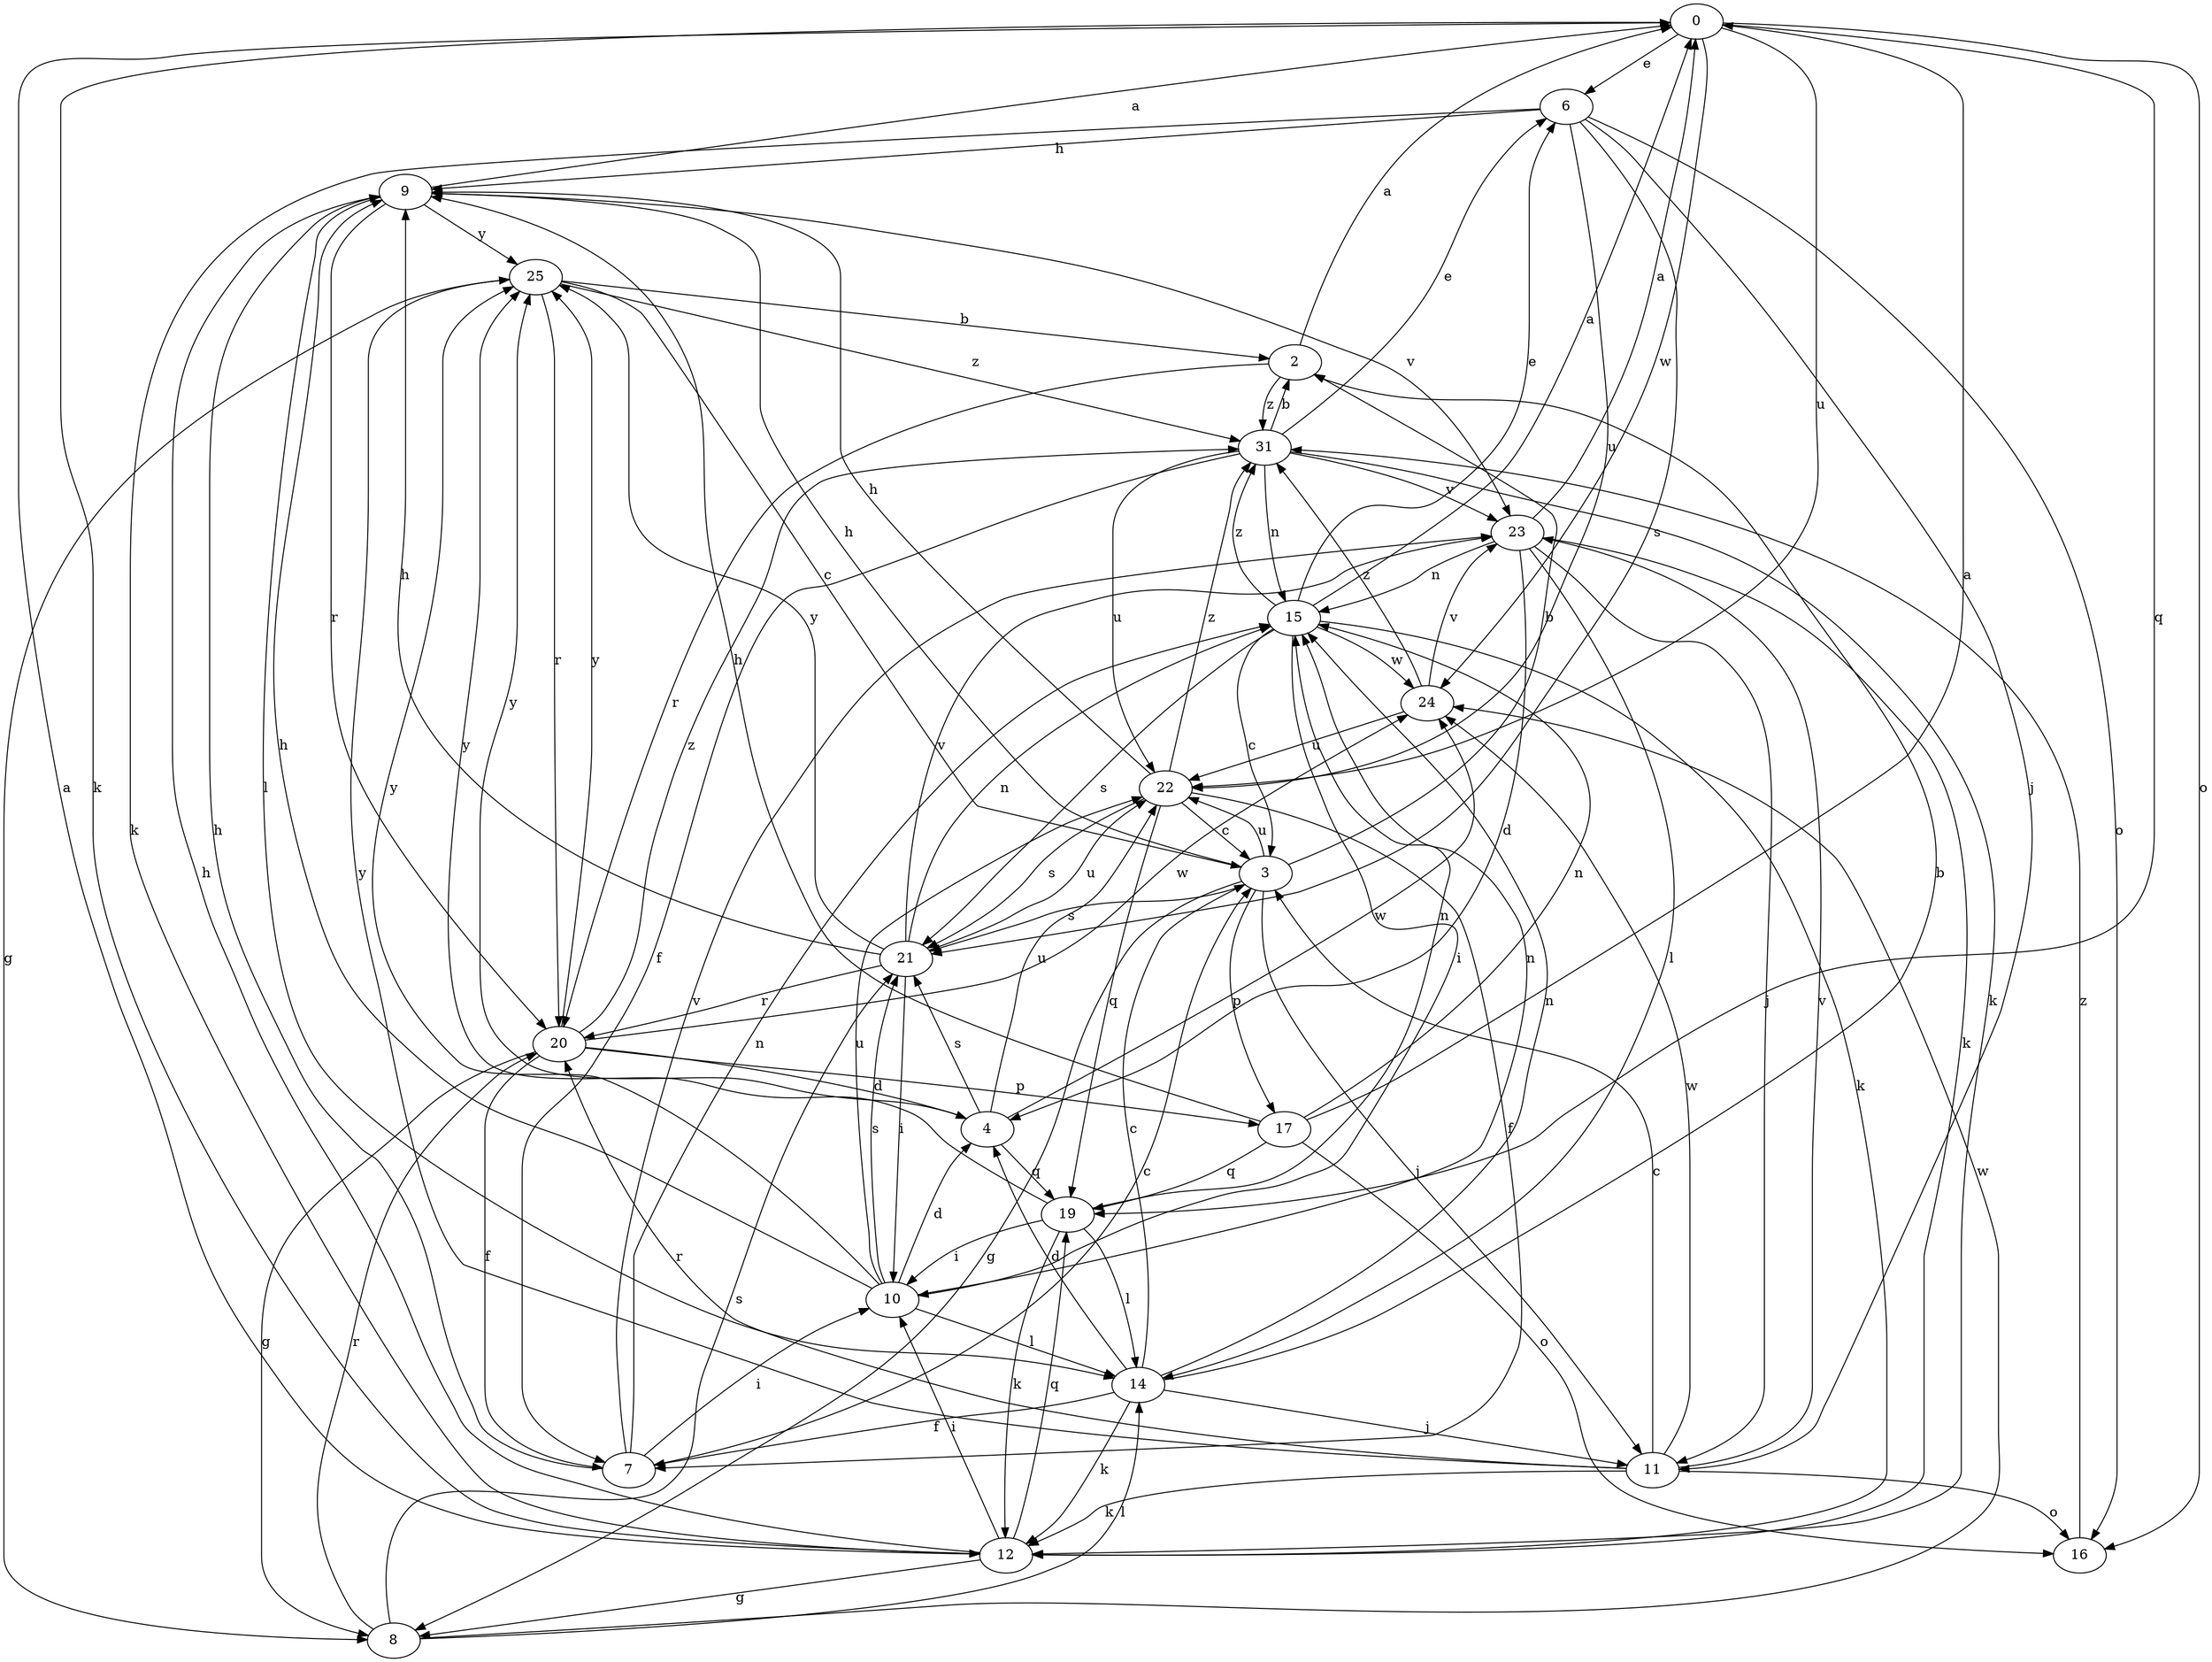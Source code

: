 strict digraph  {
0;
2;
3;
4;
6;
7;
8;
9;
10;
11;
12;
14;
15;
16;
17;
19;
20;
21;
22;
23;
24;
25;
31;
0 -> 6  [label=e];
0 -> 12  [label=k];
0 -> 16  [label=o];
0 -> 19  [label=q];
0 -> 22  [label=u];
0 -> 24  [label=w];
2 -> 0  [label=a];
2 -> 20  [label=r];
2 -> 31  [label=z];
3 -> 2  [label=b];
3 -> 8  [label=g];
3 -> 9  [label=h];
3 -> 11  [label=j];
3 -> 17  [label=p];
3 -> 21  [label=s];
3 -> 22  [label=u];
4 -> 19  [label=q];
4 -> 21  [label=s];
4 -> 22  [label=u];
4 -> 24  [label=w];
4 -> 25  [label=y];
6 -> 9  [label=h];
6 -> 11  [label=j];
6 -> 12  [label=k];
6 -> 16  [label=o];
6 -> 21  [label=s];
6 -> 22  [label=u];
7 -> 3  [label=c];
7 -> 9  [label=h];
7 -> 10  [label=i];
7 -> 15  [label=n];
7 -> 23  [label=v];
8 -> 14  [label=l];
8 -> 20  [label=r];
8 -> 21  [label=s];
8 -> 24  [label=w];
9 -> 0  [label=a];
9 -> 14  [label=l];
9 -> 20  [label=r];
9 -> 23  [label=v];
9 -> 25  [label=y];
10 -> 4  [label=d];
10 -> 9  [label=h];
10 -> 14  [label=l];
10 -> 15  [label=n];
10 -> 21  [label=s];
10 -> 22  [label=u];
10 -> 25  [label=y];
11 -> 3  [label=c];
11 -> 12  [label=k];
11 -> 16  [label=o];
11 -> 20  [label=r];
11 -> 23  [label=v];
11 -> 24  [label=w];
11 -> 25  [label=y];
12 -> 0  [label=a];
12 -> 8  [label=g];
12 -> 9  [label=h];
12 -> 10  [label=i];
12 -> 19  [label=q];
14 -> 2  [label=b];
14 -> 3  [label=c];
14 -> 4  [label=d];
14 -> 7  [label=f];
14 -> 11  [label=j];
14 -> 12  [label=k];
14 -> 15  [label=n];
15 -> 0  [label=a];
15 -> 3  [label=c];
15 -> 6  [label=e];
15 -> 10  [label=i];
15 -> 12  [label=k];
15 -> 21  [label=s];
15 -> 24  [label=w];
15 -> 31  [label=z];
16 -> 31  [label=z];
17 -> 0  [label=a];
17 -> 9  [label=h];
17 -> 15  [label=n];
17 -> 16  [label=o];
17 -> 19  [label=q];
19 -> 10  [label=i];
19 -> 12  [label=k];
19 -> 14  [label=l];
19 -> 15  [label=n];
19 -> 25  [label=y];
20 -> 4  [label=d];
20 -> 7  [label=f];
20 -> 8  [label=g];
20 -> 17  [label=p];
20 -> 24  [label=w];
20 -> 25  [label=y];
20 -> 31  [label=z];
21 -> 9  [label=h];
21 -> 10  [label=i];
21 -> 15  [label=n];
21 -> 20  [label=r];
21 -> 22  [label=u];
21 -> 23  [label=v];
21 -> 25  [label=y];
22 -> 3  [label=c];
22 -> 7  [label=f];
22 -> 9  [label=h];
22 -> 19  [label=q];
22 -> 21  [label=s];
22 -> 31  [label=z];
23 -> 0  [label=a];
23 -> 4  [label=d];
23 -> 11  [label=j];
23 -> 12  [label=k];
23 -> 14  [label=l];
23 -> 15  [label=n];
24 -> 22  [label=u];
24 -> 23  [label=v];
24 -> 31  [label=z];
25 -> 2  [label=b];
25 -> 3  [label=c];
25 -> 8  [label=g];
25 -> 20  [label=r];
25 -> 31  [label=z];
31 -> 2  [label=b];
31 -> 6  [label=e];
31 -> 7  [label=f];
31 -> 12  [label=k];
31 -> 15  [label=n];
31 -> 22  [label=u];
31 -> 23  [label=v];
}
